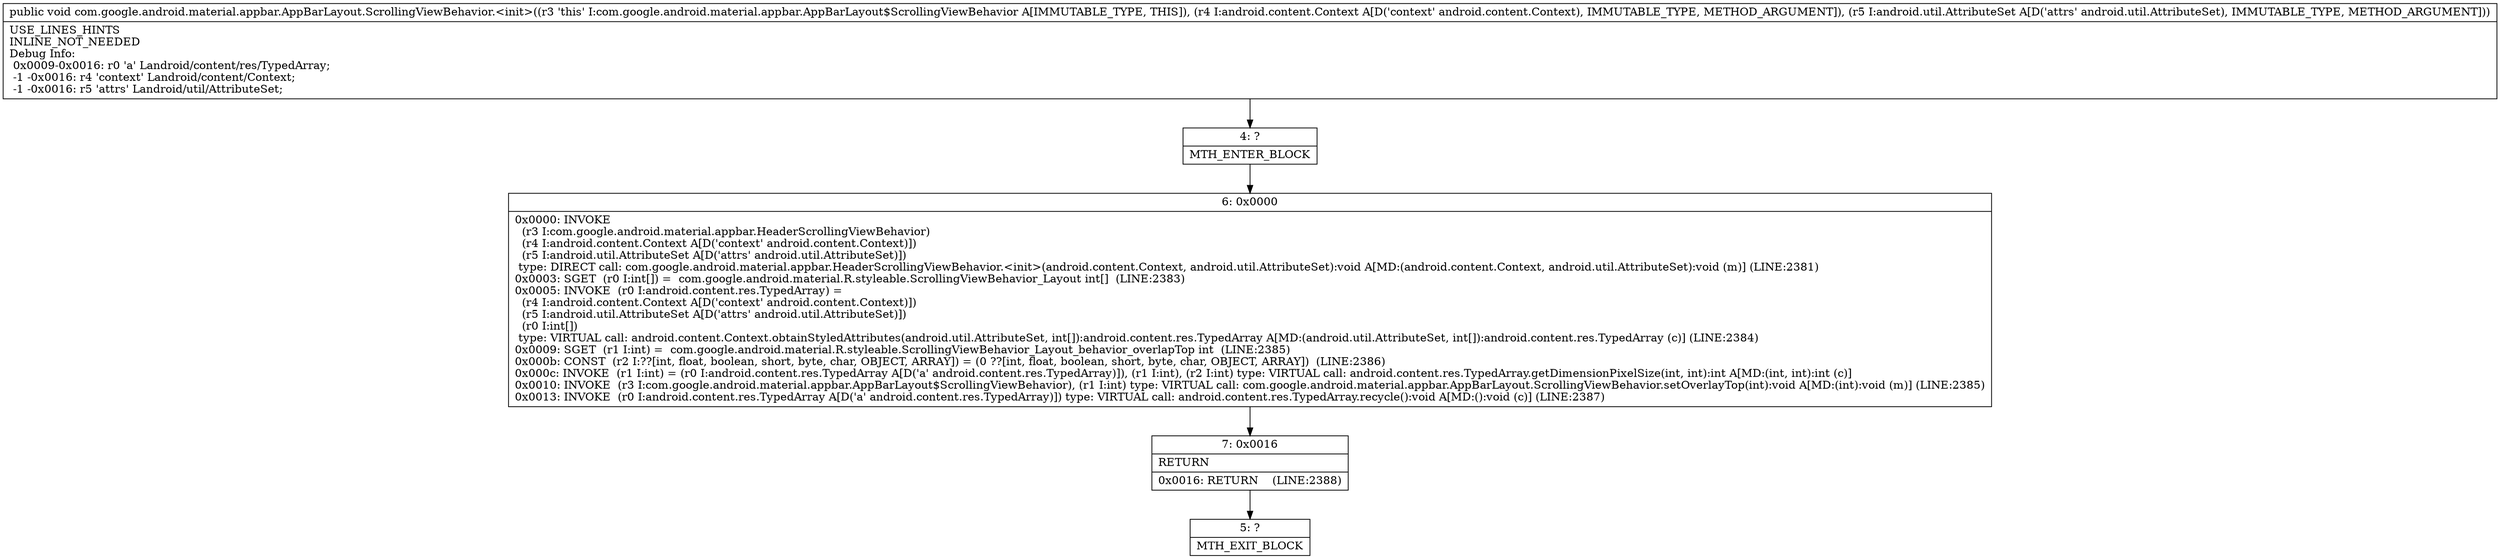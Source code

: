 digraph "CFG forcom.google.android.material.appbar.AppBarLayout.ScrollingViewBehavior.\<init\>(Landroid\/content\/Context;Landroid\/util\/AttributeSet;)V" {
Node_4 [shape=record,label="{4\:\ ?|MTH_ENTER_BLOCK\l}"];
Node_6 [shape=record,label="{6\:\ 0x0000|0x0000: INVOKE  \l  (r3 I:com.google.android.material.appbar.HeaderScrollingViewBehavior)\l  (r4 I:android.content.Context A[D('context' android.content.Context)])\l  (r5 I:android.util.AttributeSet A[D('attrs' android.util.AttributeSet)])\l type: DIRECT call: com.google.android.material.appbar.HeaderScrollingViewBehavior.\<init\>(android.content.Context, android.util.AttributeSet):void A[MD:(android.content.Context, android.util.AttributeSet):void (m)] (LINE:2381)\l0x0003: SGET  (r0 I:int[]) =  com.google.android.material.R.styleable.ScrollingViewBehavior_Layout int[]  (LINE:2383)\l0x0005: INVOKE  (r0 I:android.content.res.TypedArray) = \l  (r4 I:android.content.Context A[D('context' android.content.Context)])\l  (r5 I:android.util.AttributeSet A[D('attrs' android.util.AttributeSet)])\l  (r0 I:int[])\l type: VIRTUAL call: android.content.Context.obtainStyledAttributes(android.util.AttributeSet, int[]):android.content.res.TypedArray A[MD:(android.util.AttributeSet, int[]):android.content.res.TypedArray (c)] (LINE:2384)\l0x0009: SGET  (r1 I:int) =  com.google.android.material.R.styleable.ScrollingViewBehavior_Layout_behavior_overlapTop int  (LINE:2385)\l0x000b: CONST  (r2 I:??[int, float, boolean, short, byte, char, OBJECT, ARRAY]) = (0 ??[int, float, boolean, short, byte, char, OBJECT, ARRAY])  (LINE:2386)\l0x000c: INVOKE  (r1 I:int) = (r0 I:android.content.res.TypedArray A[D('a' android.content.res.TypedArray)]), (r1 I:int), (r2 I:int) type: VIRTUAL call: android.content.res.TypedArray.getDimensionPixelSize(int, int):int A[MD:(int, int):int (c)]\l0x0010: INVOKE  (r3 I:com.google.android.material.appbar.AppBarLayout$ScrollingViewBehavior), (r1 I:int) type: VIRTUAL call: com.google.android.material.appbar.AppBarLayout.ScrollingViewBehavior.setOverlayTop(int):void A[MD:(int):void (m)] (LINE:2385)\l0x0013: INVOKE  (r0 I:android.content.res.TypedArray A[D('a' android.content.res.TypedArray)]) type: VIRTUAL call: android.content.res.TypedArray.recycle():void A[MD:():void (c)] (LINE:2387)\l}"];
Node_7 [shape=record,label="{7\:\ 0x0016|RETURN\l|0x0016: RETURN    (LINE:2388)\l}"];
Node_5 [shape=record,label="{5\:\ ?|MTH_EXIT_BLOCK\l}"];
MethodNode[shape=record,label="{public void com.google.android.material.appbar.AppBarLayout.ScrollingViewBehavior.\<init\>((r3 'this' I:com.google.android.material.appbar.AppBarLayout$ScrollingViewBehavior A[IMMUTABLE_TYPE, THIS]), (r4 I:android.content.Context A[D('context' android.content.Context), IMMUTABLE_TYPE, METHOD_ARGUMENT]), (r5 I:android.util.AttributeSet A[D('attrs' android.util.AttributeSet), IMMUTABLE_TYPE, METHOD_ARGUMENT]))  | USE_LINES_HINTS\lINLINE_NOT_NEEDED\lDebug Info:\l  0x0009\-0x0016: r0 'a' Landroid\/content\/res\/TypedArray;\l  \-1 \-0x0016: r4 'context' Landroid\/content\/Context;\l  \-1 \-0x0016: r5 'attrs' Landroid\/util\/AttributeSet;\l}"];
MethodNode -> Node_4;Node_4 -> Node_6;
Node_6 -> Node_7;
Node_7 -> Node_5;
}

